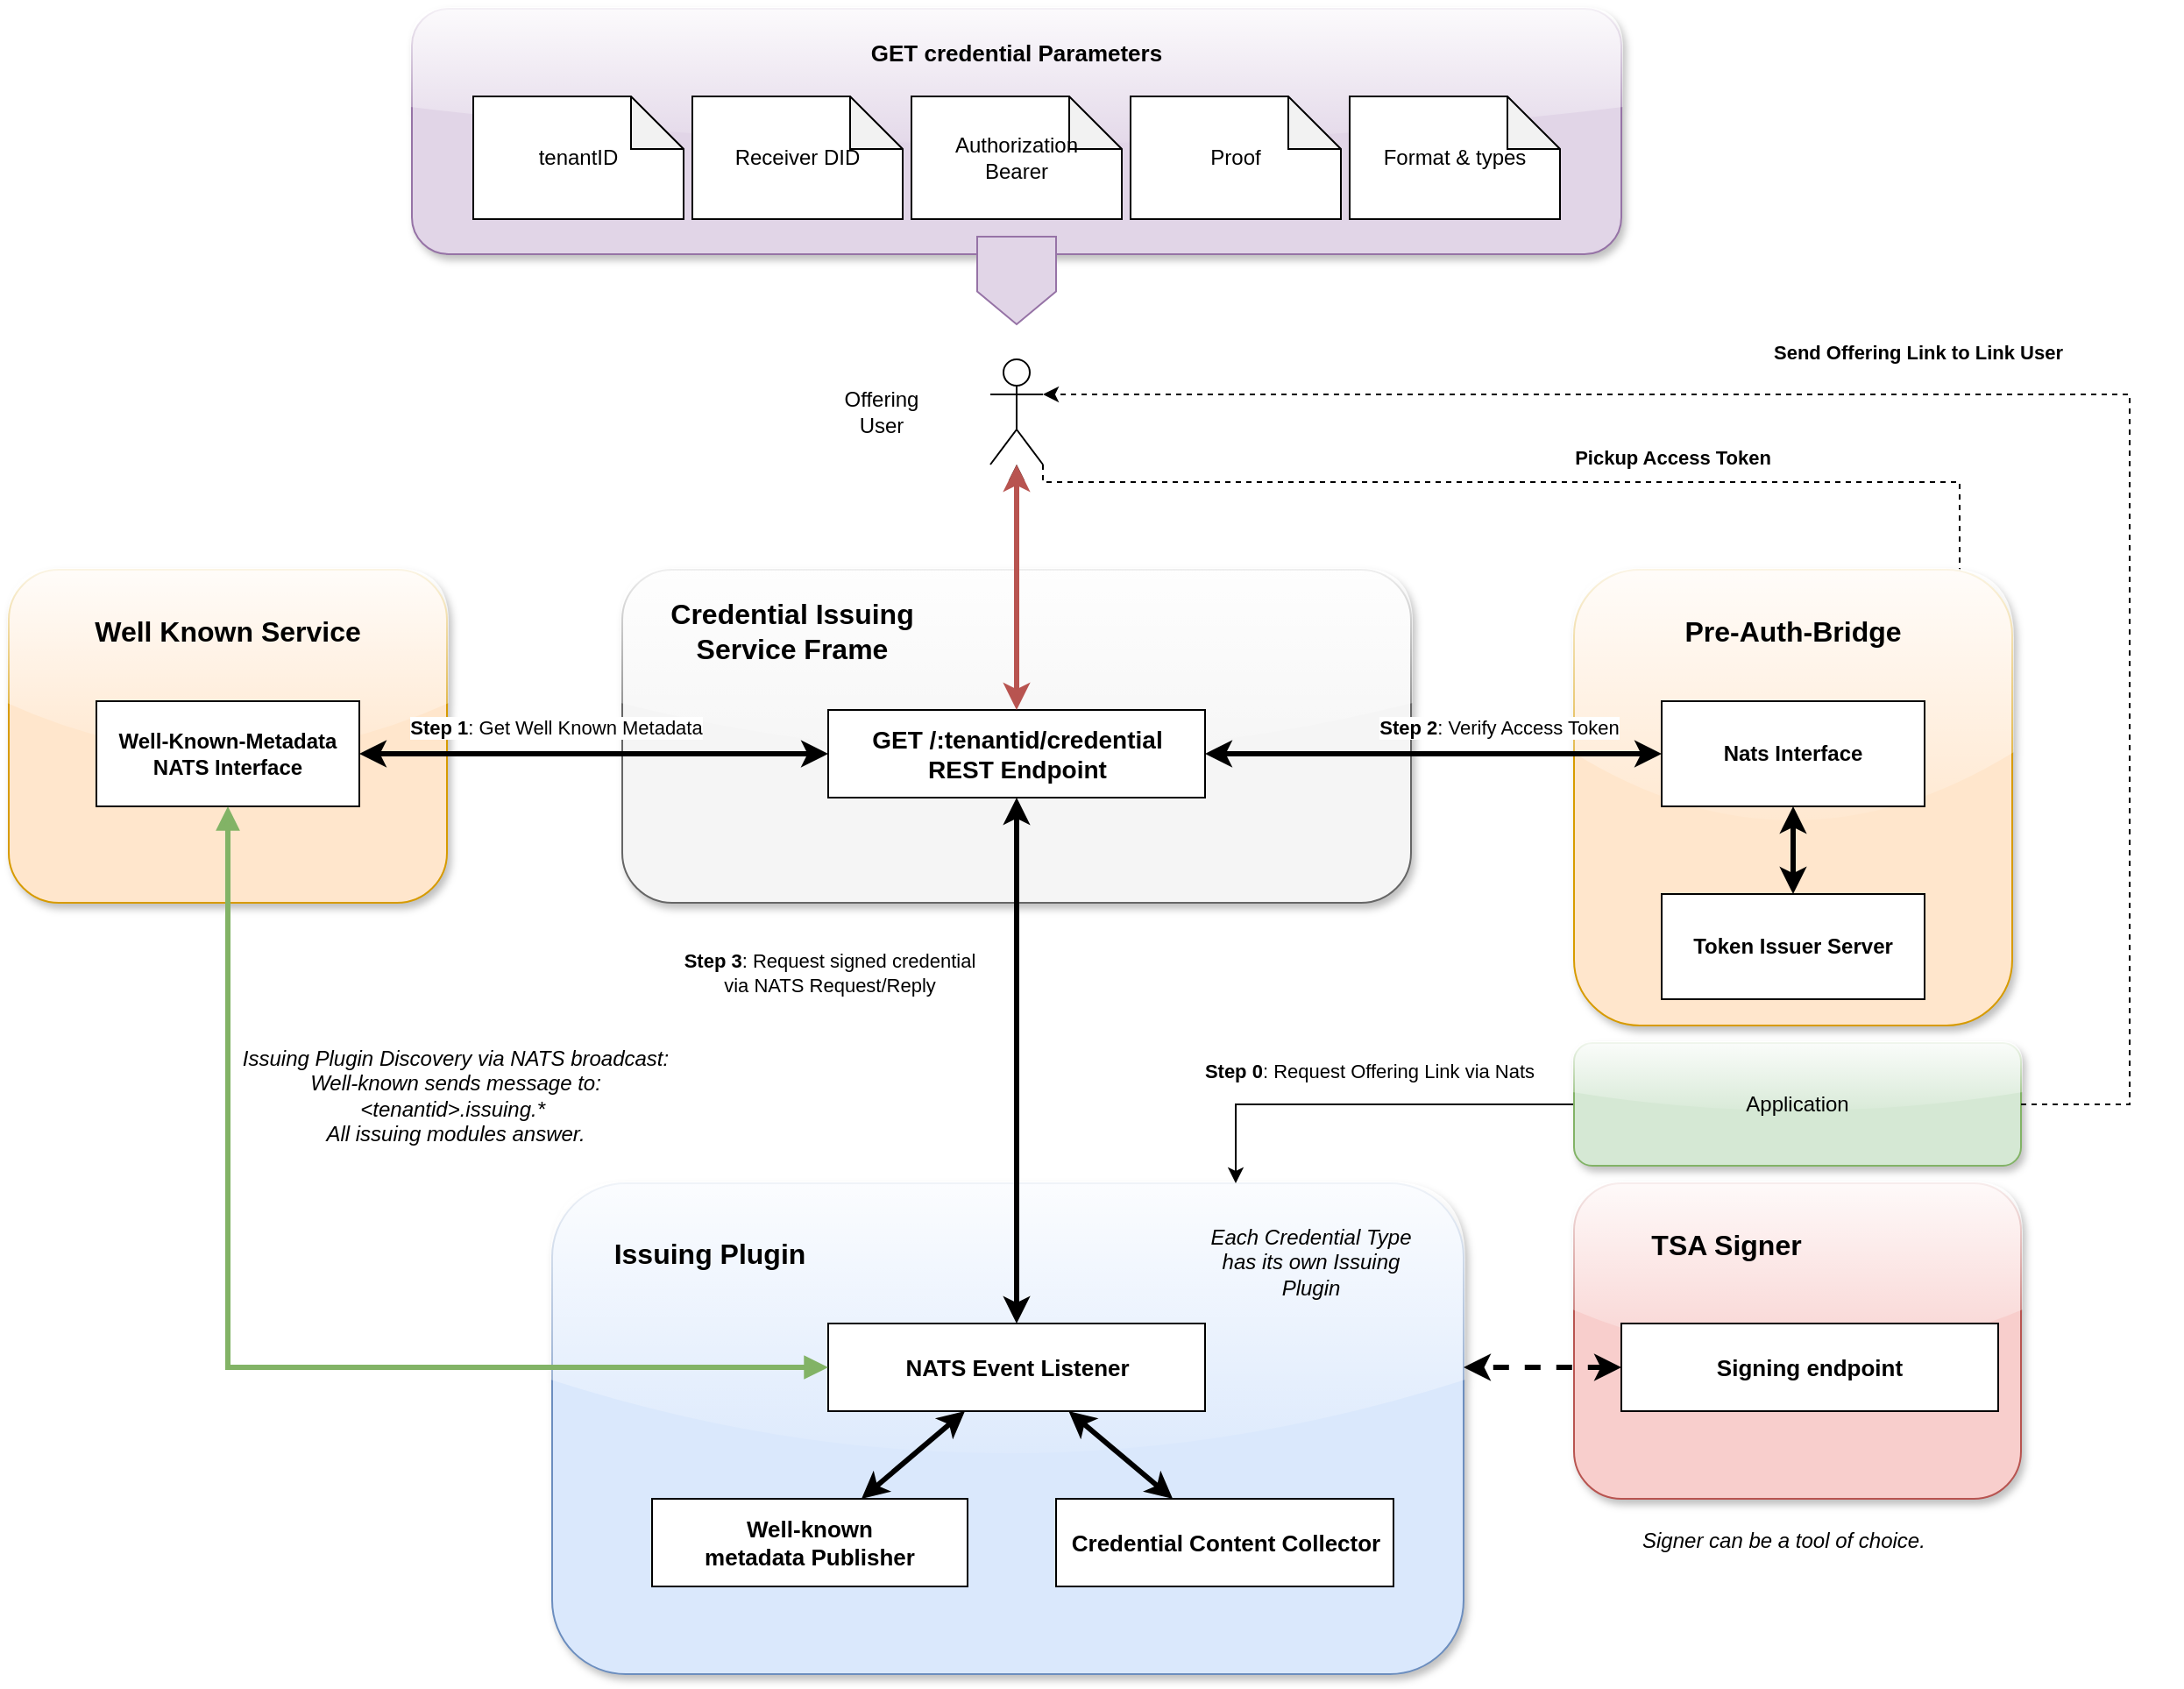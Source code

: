 <mxfile version="24.4.0" type="device" pages="2">
  <diagram name="Overview" id="RMsGlZngZirzZ2NLVtrP">
    <mxGraphModel dx="1198" dy="881" grid="1" gridSize="10" guides="1" tooltips="1" connect="1" arrows="1" fold="1" page="1" pageScale="1" pageWidth="827" pageHeight="1169" math="0" shadow="0">
      <root>
        <mxCell id="0" />
        <mxCell id="1" parent="0" />
        <mxCell id="tOLYHJkQhkSjhKpgmJGZ-7" value="" style="rounded=1;whiteSpace=wrap;html=1;fillColor=#f8cecc;strokeColor=#b85450;glass=1;shadow=1;" parent="1" vertex="1">
          <mxGeometry x="1193" y="730" width="255" height="180" as="geometry" />
        </mxCell>
        <mxCell id="4YQ4xRSqWi1CU64gh57Y-46" value="" style="rounded=1;whiteSpace=wrap;html=1;fillColor=#e1d5e7;strokeColor=#9673a6;glass=1;shadow=1;" parent="1" vertex="1">
          <mxGeometry x="530" y="60" width="690" height="140" as="geometry" />
        </mxCell>
        <mxCell id="4YQ4xRSqWi1CU64gh57Y-1" value="" style="rounded=1;whiteSpace=wrap;html=1;fillColor=#ffe6cc;strokeColor=#d79b00;glass=1;shadow=1;" parent="1" vertex="1">
          <mxGeometry x="300" y="380" width="250" height="190" as="geometry" />
        </mxCell>
        <mxCell id="tOLYHJkQhkSjhKpgmJGZ-11" value="" style="edgeStyle=orthogonalEdgeStyle;rounded=0;orthogonalLoop=1;jettySize=auto;html=1;" parent="1" source="4YQ4xRSqWi1CU64gh57Y-2" target="4YQ4xRSqWi1CU64gh57Y-14" edge="1">
          <mxGeometry relative="1" as="geometry" />
        </mxCell>
        <mxCell id="4YQ4xRSqWi1CU64gh57Y-2" value="" style="rounded=1;whiteSpace=wrap;html=1;fillColor=#f5f5f5;fontColor=#333333;strokeColor=#666666;glass=1;shadow=1;" parent="1" vertex="1">
          <mxGeometry x="650" y="380" width="450" height="190" as="geometry" />
        </mxCell>
        <mxCell id="4YQ4xRSqWi1CU64gh57Y-3" value="" style="rounded=1;whiteSpace=wrap;html=1;fillColor=#dae8fc;strokeColor=#6c8ebf;glass=1;shadow=1;" parent="1" vertex="1">
          <mxGeometry x="610" y="730" width="520" height="280" as="geometry" />
        </mxCell>
        <mxCell id="4YQ4xRSqWi1CU64gh57Y-5" value="&lt;b&gt;&lt;font style=&quot;font-size: 16px;&quot;&gt;Well Known Service&lt;/font&gt;&lt;/b&gt;" style="text;html=1;strokeColor=none;fillColor=none;align=center;verticalAlign=middle;whiteSpace=wrap;rounded=0;" parent="1" vertex="1">
          <mxGeometry x="345" y="390" width="160" height="50" as="geometry" />
        </mxCell>
        <mxCell id="4YQ4xRSqWi1CU64gh57Y-6" value="&lt;b&gt;&lt;font style=&quot;font-size: 16px;&quot;&gt;Credential Issuing Service Frame&lt;/font&gt;&lt;/b&gt;" style="text;html=1;strokeColor=none;fillColor=none;align=center;verticalAlign=middle;whiteSpace=wrap;rounded=0;" parent="1" vertex="1">
          <mxGeometry x="667" y="390" width="160" height="50" as="geometry" />
        </mxCell>
        <mxCell id="4YQ4xRSqWi1CU64gh57Y-8" value="&lt;b&gt;&lt;font style=&quot;font-size: 16px;&quot;&gt;Issuing Plugin&lt;/font&gt;&lt;/b&gt;" style="text;html=1;strokeColor=none;fillColor=none;align=center;verticalAlign=middle;whiteSpace=wrap;rounded=0;" parent="1" vertex="1">
          <mxGeometry x="620" y="745" width="160" height="50" as="geometry" />
        </mxCell>
        <mxCell id="4YQ4xRSqWi1CU64gh57Y-9" value="&lt;b&gt;Well-Known-Metadata&lt;br&gt;NATS Interface&lt;/b&gt;" style="rounded=0;whiteSpace=wrap;html=1;" parent="1" vertex="1">
          <mxGeometry x="350" y="455" width="150" height="60" as="geometry" />
        </mxCell>
        <mxCell id="hhLMffct9CrnxvGc6hB4-2" style="edgeStyle=orthogonalEdgeStyle;rounded=0;orthogonalLoop=1;jettySize=auto;html=1;exitX=0.75;exitY=0;exitDx=0;exitDy=0;entryX=0;entryY=0.5;entryDx=0;entryDy=0;startArrow=classic;startFill=1;endArrow=none;endFill=0;" parent="1" source="4YQ4xRSqWi1CU64gh57Y-3" target="hhLMffct9CrnxvGc6hB4-1" edge="1">
          <mxGeometry relative="1" as="geometry" />
        </mxCell>
        <mxCell id="4YQ4xRSqWi1CU64gh57Y-10" value="&lt;b&gt;&lt;font style=&quot;font-size: 14px;&quot;&gt;GET /:tenantid/credential&lt;br&gt;REST Endpoint&lt;br&gt;&lt;/font&gt;&lt;/b&gt;" style="rounded=0;whiteSpace=wrap;html=1;" parent="1" vertex="1">
          <mxGeometry x="767.5" y="460" width="215" height="50" as="geometry" />
        </mxCell>
        <mxCell id="4YQ4xRSqWi1CU64gh57Y-11" value="" style="endArrow=classic;startArrow=classic;html=1;rounded=0;strokeWidth=3;" parent="1" source="4YQ4xRSqWi1CU64gh57Y-9" target="4YQ4xRSqWi1CU64gh57Y-10" edge="1">
          <mxGeometry width="50" height="50" relative="1" as="geometry">
            <mxPoint x="600" y="510" as="sourcePoint" />
            <mxPoint x="650" y="460" as="targetPoint" />
          </mxGeometry>
        </mxCell>
        <mxCell id="4YQ4xRSqWi1CU64gh57Y-12" value="&lt;b&gt;Step 1&lt;/b&gt;: Get Well Known Metadata" style="edgeLabel;html=1;align=center;verticalAlign=middle;resizable=0;points=[];" parent="4YQ4xRSqWi1CU64gh57Y-11" vertex="1" connectable="0">
          <mxGeometry x="-0.224" relative="1" as="geometry">
            <mxPoint x="8" y="-15" as="offset" />
          </mxGeometry>
        </mxCell>
        <mxCell id="tQxXZS1BUMnkkjtNzTs6-3" style="edgeStyle=orthogonalEdgeStyle;rounded=0;orthogonalLoop=1;jettySize=auto;html=1;exitX=1;exitY=1;exitDx=0;exitDy=0;exitPerimeter=0;entryX=1;entryY=0.5;entryDx=0;entryDy=0;dashed=1;" parent="1" source="4YQ4xRSqWi1CU64gh57Y-14" target="4YQ4xRSqWi1CU64gh57Y-51" edge="1">
          <mxGeometry relative="1" as="geometry">
            <Array as="points">
              <mxPoint x="890" y="330" />
              <mxPoint x="1413" y="330" />
              <mxPoint x="1413" y="485" />
            </Array>
          </mxGeometry>
        </mxCell>
        <mxCell id="4YQ4xRSqWi1CU64gh57Y-14" value="" style="shape=umlActor;verticalLabelPosition=bottom;verticalAlign=top;html=1;outlineConnect=0;" parent="1" vertex="1">
          <mxGeometry x="860" y="260" width="30" height="60" as="geometry" />
        </mxCell>
        <mxCell id="4YQ4xRSqWi1CU64gh57Y-29" value="&lt;b&gt;&lt;font style=&quot;font-size: 13px;&quot;&gt;NATS Event Listener&lt;/font&gt;&lt;/b&gt;" style="rounded=0;whiteSpace=wrap;html=1;" parent="1" vertex="1">
          <mxGeometry x="767.5" y="810" width="215" height="50" as="geometry" />
        </mxCell>
        <mxCell id="4YQ4xRSqWi1CU64gh57Y-37" value="&lt;b&gt;&lt;font style=&quot;font-size: 13px;&quot;&gt;Signing endpoint&lt;/font&gt;&lt;/b&gt;" style="rounded=0;whiteSpace=wrap;html=1;" parent="1" vertex="1">
          <mxGeometry x="1220" y="810" width="215" height="50" as="geometry" />
        </mxCell>
        <mxCell id="4YQ4xRSqWi1CU64gh57Y-39" value="" style="endArrow=classic;startArrow=classic;html=1;rounded=0;strokeWidth=3;dashed=1;" parent="1" source="4YQ4xRSqWi1CU64gh57Y-37" edge="1">
          <mxGeometry width="50" height="50" relative="1" as="geometry">
            <mxPoint x="550" y="830" as="sourcePoint" />
            <mxPoint x="1130" y="835" as="targetPoint" />
          </mxGeometry>
        </mxCell>
        <mxCell id="4YQ4xRSqWi1CU64gh57Y-40" value="Authorization&lt;br&gt;Bearer" style="shape=note;whiteSpace=wrap;html=1;backgroundOutline=1;darkOpacity=0.05;" parent="1" vertex="1">
          <mxGeometry x="815" y="110" width="120" height="70" as="geometry" />
        </mxCell>
        <mxCell id="4YQ4xRSqWi1CU64gh57Y-41" value="Format &amp;amp; types" style="shape=note;whiteSpace=wrap;html=1;backgroundOutline=1;darkOpacity=0.05;" parent="1" vertex="1">
          <mxGeometry x="1065" y="110" width="120" height="70" as="geometry" />
        </mxCell>
        <mxCell id="4YQ4xRSqWi1CU64gh57Y-42" value="Proof" style="shape=note;whiteSpace=wrap;html=1;backgroundOutline=1;darkOpacity=0.05;" parent="1" vertex="1">
          <mxGeometry x="940" y="110" width="120" height="70" as="geometry" />
        </mxCell>
        <mxCell id="4YQ4xRSqWi1CU64gh57Y-44" value="Receiver DID" style="shape=note;whiteSpace=wrap;html=1;backgroundOutline=1;darkOpacity=0.05;" parent="1" vertex="1">
          <mxGeometry x="690" y="110" width="120" height="70" as="geometry" />
        </mxCell>
        <mxCell id="4YQ4xRSqWi1CU64gh57Y-45" value="tenantID" style="shape=note;whiteSpace=wrap;html=1;backgroundOutline=1;darkOpacity=0.05;" parent="1" vertex="1">
          <mxGeometry x="565" y="110" width="120" height="70" as="geometry" />
        </mxCell>
        <mxCell id="4YQ4xRSqWi1CU64gh57Y-47" value="" style="shape=offPageConnector;whiteSpace=wrap;html=1;fillColor=#e1d5e7;strokeColor=#9673a6;" parent="1" vertex="1">
          <mxGeometry x="852.5" y="190" width="45" height="50" as="geometry" />
        </mxCell>
        <mxCell id="4YQ4xRSqWi1CU64gh57Y-48" value="&lt;b&gt;&lt;font style=&quot;font-size: 13px;&quot;&gt;GET credential Parameters&lt;/font&gt;&lt;/b&gt;" style="text;html=1;strokeColor=none;fillColor=none;align=center;verticalAlign=middle;whiteSpace=wrap;rounded=0;" parent="1" vertex="1">
          <mxGeometry x="750" y="70" width="250" height="30" as="geometry" />
        </mxCell>
        <mxCell id="4YQ4xRSqWi1CU64gh57Y-49" value="" style="rounded=1;whiteSpace=wrap;html=1;fillColor=#ffe6cc;strokeColor=#d79b00;glass=1;shadow=1;" parent="1" vertex="1">
          <mxGeometry x="1193" y="380" width="250" height="260" as="geometry" />
        </mxCell>
        <mxCell id="4YQ4xRSqWi1CU64gh57Y-50" value="&lt;b&gt;&lt;font style=&quot;font-size: 16px;&quot;&gt;Pre-Auth-Bridge&lt;/font&gt;&lt;/b&gt;" style="text;html=1;strokeColor=none;fillColor=none;align=center;verticalAlign=middle;whiteSpace=wrap;rounded=0;" parent="1" vertex="1">
          <mxGeometry x="1238" y="390" width="160" height="50" as="geometry" />
        </mxCell>
        <mxCell id="4YQ4xRSqWi1CU64gh57Y-51" value="&lt;b&gt;Nats Interface&lt;/b&gt;" style="rounded=0;whiteSpace=wrap;html=1;" parent="1" vertex="1">
          <mxGeometry x="1243" y="455" width="150" height="60" as="geometry" />
        </mxCell>
        <mxCell id="4YQ4xRSqWi1CU64gh57Y-52" value="" style="endArrow=classic;startArrow=classic;html=1;rounded=0;strokeWidth=3;fillColor=#f8cecc;strokeColor=#000000;" parent="1" source="4YQ4xRSqWi1CU64gh57Y-51" target="4YQ4xRSqWi1CU64gh57Y-10" edge="1">
          <mxGeometry width="50" height="50" relative="1" as="geometry">
            <mxPoint x="410" y="495" as="sourcePoint" />
            <mxPoint x="778" y="495" as="targetPoint" />
          </mxGeometry>
        </mxCell>
        <mxCell id="4YQ4xRSqWi1CU64gh57Y-53" value="&lt;b&gt;Step 2&lt;/b&gt;: Verify Access Token" style="edgeLabel;html=1;align=center;verticalAlign=middle;resizable=0;points=[];" parent="4YQ4xRSqWi1CU64gh57Y-52" vertex="1" connectable="0">
          <mxGeometry x="-0.224" relative="1" as="geometry">
            <mxPoint x="8" y="-15" as="offset" />
          </mxGeometry>
        </mxCell>
        <mxCell id="4YQ4xRSqWi1CU64gh57Y-54" value="&lt;b&gt;Token Issuer Server&lt;/b&gt;" style="rounded=0;whiteSpace=wrap;html=1;" parent="1" vertex="1">
          <mxGeometry x="1243" y="565" width="150" height="60" as="geometry" />
        </mxCell>
        <mxCell id="4YQ4xRSqWi1CU64gh57Y-57" value="" style="endArrow=classic;startArrow=classic;html=1;rounded=0;strokeWidth=3;" parent="1" source="4YQ4xRSqWi1CU64gh57Y-54" target="4YQ4xRSqWi1CU64gh57Y-51" edge="1">
          <mxGeometry width="50" height="50" relative="1" as="geometry">
            <mxPoint x="1878" y="680" as="sourcePoint" />
            <mxPoint x="1878" y="630" as="targetPoint" />
          </mxGeometry>
        </mxCell>
        <mxCell id="tOLYHJkQhkSjhKpgmJGZ-1" value="&lt;b&gt;&lt;font style=&quot;font-size: 13px;&quot;&gt;Credential Content Collector&lt;/font&gt;&lt;/b&gt;" style="rounded=0;whiteSpace=wrap;html=1;" parent="1" vertex="1">
          <mxGeometry x="897.5" y="910" width="192.5" height="50" as="geometry" />
        </mxCell>
        <mxCell id="tOLYHJkQhkSjhKpgmJGZ-2" value="" style="endArrow=classic;startArrow=classic;html=1;rounded=0;strokeWidth=3;" parent="1" source="tOLYHJkQhkSjhKpgmJGZ-1" target="4YQ4xRSqWi1CU64gh57Y-29" edge="1">
          <mxGeometry width="50" height="50" relative="1" as="geometry">
            <mxPoint x="780" y="940" as="sourcePoint" />
            <mxPoint x="857" y="870" as="targetPoint" />
          </mxGeometry>
        </mxCell>
        <mxCell id="tOLYHJkQhkSjhKpgmJGZ-3" value="" style="endArrow=classic;startArrow=classic;html=1;rounded=0;strokeWidth=3;fillColor=#f8cecc;strokeColor=#000000;" parent="1" source="4YQ4xRSqWi1CU64gh57Y-29" target="4YQ4xRSqWi1CU64gh57Y-10" edge="1">
          <mxGeometry width="50" height="50" relative="1" as="geometry">
            <mxPoint x="404" y="705" as="sourcePoint" />
            <mxPoint x="828" y="520" as="targetPoint" />
          </mxGeometry>
        </mxCell>
        <mxCell id="tOLYHJkQhkSjhKpgmJGZ-4" value="&lt;b&gt;Step 3&lt;/b&gt;: Request signed credential&lt;br&gt;via NATS Request/Reply" style="edgeLabel;html=1;align=center;verticalAlign=middle;resizable=0;points=[];" parent="tOLYHJkQhkSjhKpgmJGZ-3" vertex="1" connectable="0">
          <mxGeometry x="-0.224" relative="1" as="geometry">
            <mxPoint x="-107" y="-84" as="offset" />
          </mxGeometry>
        </mxCell>
        <mxCell id="tOLYHJkQhkSjhKpgmJGZ-6" value="&lt;i&gt;Each Credential Type has its own Issuing Plugin&lt;/i&gt;" style="text;html=1;strokeColor=none;fillColor=none;align=center;verticalAlign=middle;whiteSpace=wrap;rounded=0;" parent="1" vertex="1">
          <mxGeometry x="982.5" y="755" width="120" height="40" as="geometry" />
        </mxCell>
        <mxCell id="tOLYHJkQhkSjhKpgmJGZ-8" value="&lt;b&gt;&lt;font style=&quot;font-size: 16px;&quot;&gt;TSA Signer&lt;/font&gt;&lt;/b&gt;" style="text;html=1;strokeColor=none;fillColor=none;align=center;verticalAlign=middle;whiteSpace=wrap;rounded=0;" parent="1" vertex="1">
          <mxGeometry x="1200" y="740" width="160" height="50" as="geometry" />
        </mxCell>
        <mxCell id="tOLYHJkQhkSjhKpgmJGZ-9" value="" style="endArrow=classic;startArrow=classic;html=1;rounded=0;strokeWidth=3;fillColor=#f8cecc;strokeColor=#b85450;" parent="1" source="4YQ4xRSqWi1CU64gh57Y-10" target="4YQ4xRSqWi1CU64gh57Y-14" edge="1">
          <mxGeometry width="50" height="50" relative="1" as="geometry">
            <mxPoint x="1280" y="570" as="sourcePoint" />
            <mxPoint x="1280" y="270" as="targetPoint" />
          </mxGeometry>
        </mxCell>
        <mxCell id="tOLYHJkQhkSjhKpgmJGZ-12" value="" style="endArrow=block;html=1;rounded=0;strokeWidth=3;fillColor=#d5e8d4;strokeColor=#82b366;startArrow=block;startFill=1;endFill=1;entryX=0.5;entryY=1;entryDx=0;entryDy=0;" parent="1" source="4YQ4xRSqWi1CU64gh57Y-29" target="4YQ4xRSqWi1CU64gh57Y-9" edge="1">
          <mxGeometry width="50" height="50" relative="1" as="geometry">
            <mxPoint x="460" y="1020" as="sourcePoint" />
            <mxPoint x="510" y="970" as="targetPoint" />
            <Array as="points">
              <mxPoint x="425" y="835" />
            </Array>
          </mxGeometry>
        </mxCell>
        <mxCell id="tOLYHJkQhkSjhKpgmJGZ-13" value="&lt;b&gt;&lt;font style=&quot;font-size: 13px;&quot;&gt;Well-known&lt;br&gt;metadata Publisher&lt;br&gt;&lt;/font&gt;&lt;/b&gt;" style="rounded=0;whiteSpace=wrap;html=1;" parent="1" vertex="1">
          <mxGeometry x="667" y="910" width="180" height="50" as="geometry" />
        </mxCell>
        <mxCell id="tOLYHJkQhkSjhKpgmJGZ-15" value="&lt;i&gt;Issuing Plugin Discovery via NATS broadcast:&lt;br&gt;Well-known sends message to: &amp;lt;tenantid&amp;gt;.issuing.*&amp;nbsp;&lt;br&gt;All issuing modules answer.&lt;/i&gt;" style="text;html=1;strokeColor=none;fillColor=none;align=center;verticalAlign=middle;whiteSpace=wrap;rounded=0;" parent="1" vertex="1">
          <mxGeometry x="425" y="640" width="260" height="80" as="geometry" />
        </mxCell>
        <mxCell id="tOLYHJkQhkSjhKpgmJGZ-16" value="" style="endArrow=classic;startArrow=classic;html=1;rounded=0;strokeWidth=3;" parent="1" source="tOLYHJkQhkSjhKpgmJGZ-13" target="4YQ4xRSqWi1CU64gh57Y-29" edge="1">
          <mxGeometry width="50" height="50" relative="1" as="geometry">
            <mxPoint x="974" y="920" as="sourcePoint" />
            <mxPoint x="915" y="870" as="targetPoint" />
          </mxGeometry>
        </mxCell>
        <mxCell id="hhLMffct9CrnxvGc6hB4-1" value="Application" style="rounded=1;whiteSpace=wrap;html=1;fillColor=#d5e8d4;strokeColor=#82b366;glass=1;shadow=1;" parent="1" vertex="1">
          <mxGeometry x="1193" y="650" width="255" height="70" as="geometry" />
        </mxCell>
        <mxCell id="hhLMffct9CrnxvGc6hB4-3" value="&lt;b&gt;Step 0&lt;/b&gt;: Request Offering Link via Nats" style="edgeLabel;html=1;align=center;verticalAlign=middle;resizable=0;points=[];" parent="1" vertex="1" connectable="0">
          <mxGeometry x="827" y="639.999" as="geometry">
            <mxPoint x="249" y="26" as="offset" />
          </mxGeometry>
        </mxCell>
        <mxCell id="hhLMffct9CrnxvGc6hB4-4" style="edgeStyle=orthogonalEdgeStyle;rounded=0;orthogonalLoop=1;jettySize=auto;html=1;exitX=1;exitY=0.5;exitDx=0;exitDy=0;entryX=1;entryY=0.333;entryDx=0;entryDy=0;entryPerimeter=0;dashed=1;" parent="1" source="hhLMffct9CrnxvGc6hB4-1" target="4YQ4xRSqWi1CU64gh57Y-14" edge="1">
          <mxGeometry relative="1" as="geometry">
            <Array as="points">
              <mxPoint x="1510" y="685" />
              <mxPoint x="1510" y="280" />
            </Array>
          </mxGeometry>
        </mxCell>
        <mxCell id="hhLMffct9CrnxvGc6hB4-5" value="&lt;b&gt;Send Offering Link to Link User&lt;/b&gt;" style="edgeLabel;html=1;align=center;verticalAlign=middle;resizable=0;points=[];" parent="1" vertex="1" connectable="0">
          <mxGeometry x="1140" y="229.999" as="geometry">
            <mxPoint x="249" y="26" as="offset" />
          </mxGeometry>
        </mxCell>
        <mxCell id="hhLMffct9CrnxvGc6hB4-6" value="Offering User" style="text;html=1;align=center;verticalAlign=middle;whiteSpace=wrap;rounded=0;" parent="1" vertex="1">
          <mxGeometry x="767.5" y="275" width="60" height="30" as="geometry" />
        </mxCell>
        <mxCell id="tQxXZS1BUMnkkjtNzTs6-2" value="&lt;div style=&quot;text-align: center;&quot;&gt;&lt;span style=&quot;background-color: initial;&quot;&gt;&lt;i&gt;Signer can be a tool of choice.&lt;/i&gt;&lt;/span&gt;&lt;/div&gt;" style="text;whiteSpace=wrap;html=1;" parent="1" vertex="1">
          <mxGeometry x="1230" y="920" width="310" height="70" as="geometry" />
        </mxCell>
        <mxCell id="tQxXZS1BUMnkkjtNzTs6-4" value="&lt;b&gt;Pickup Access Token&lt;/b&gt;" style="edgeLabel;html=1;align=center;verticalAlign=middle;resizable=0;points=[];" parent="1" vertex="1" connectable="0">
          <mxGeometry x="1000" y="289.999" as="geometry">
            <mxPoint x="249" y="26" as="offset" />
          </mxGeometry>
        </mxCell>
      </root>
    </mxGraphModel>
  </diagram>
  <diagram id="7huM8baHEKQRq61DNQVu" name="Plugins">
    <mxGraphModel dx="826" dy="608" grid="1" gridSize="10" guides="1" tooltips="1" connect="1" arrows="1" fold="1" page="1" pageScale="1" pageWidth="827" pageHeight="1169" math="0" shadow="0">
      <root>
        <mxCell id="0" />
        <mxCell id="1" parent="0" />
        <mxCell id="BWr-EJGkrfgkZ46jm4H9-3" style="edgeStyle=orthogonalEdgeStyle;rounded=0;orthogonalLoop=1;jettySize=auto;html=1;exitX=0.75;exitY=0;exitDx=0;exitDy=0;entryX=0.75;entryY=1;entryDx=0;entryDy=0;" edge="1" parent="1" source="2AMFZfs74D3CgK9bX-jz-1" target="2AMFZfs74D3CgK9bX-jz-6">
          <mxGeometry relative="1" as="geometry" />
        </mxCell>
        <mxCell id="BWr-EJGkrfgkZ46jm4H9-9" style="edgeStyle=orthogonalEdgeStyle;rounded=0;orthogonalLoop=1;jettySize=auto;html=1;exitX=0.5;exitY=1;exitDx=0;exitDy=0;entryX=0.5;entryY=0;entryDx=0;entryDy=0;startArrow=classic;startFill=1;" edge="1" parent="1" source="2AMFZfs74D3CgK9bX-jz-1" target="BWr-EJGkrfgkZ46jm4H9-7">
          <mxGeometry relative="1" as="geometry" />
        </mxCell>
        <mxCell id="2AMFZfs74D3CgK9bX-jz-1" value="" style="rounded=1;whiteSpace=wrap;html=1;glass=1;shadow=1;fillColor=#f5f5f5;fontColor=#333333;strokeColor=#666666;" vertex="1" parent="1">
          <mxGeometry x="254" y="250" width="160" height="130" as="geometry" />
        </mxCell>
        <mxCell id="2AMFZfs74D3CgK9bX-jz-3" value="" style="endArrow=classic;html=1;rounded=0;entryX=0.5;entryY=1;entryDx=0;entryDy=0;exitX=0.25;exitY=0;exitDx=0;exitDy=0;" edge="1" parent="1" source="2AMFZfs74D3CgK9bX-jz-1">
          <mxGeometry width="50" height="50" relative="1" as="geometry">
            <mxPoint x="350" y="410" as="sourcePoint" />
            <mxPoint x="294" y="190" as="targetPoint" />
          </mxGeometry>
        </mxCell>
        <mxCell id="2AMFZfs74D3CgK9bX-jz-4" value="&lt;i&gt;Publishes Metadata to Nats&lt;/i&gt;" style="text;html=1;align=center;verticalAlign=middle;whiteSpace=wrap;rounded=0;" vertex="1" parent="1">
          <mxGeometry x="230" y="200" width="60" height="30" as="geometry" />
        </mxCell>
        <mxCell id="BWr-EJGkrfgkZ46jm4H9-2" style="edgeStyle=orthogonalEdgeStyle;rounded=0;orthogonalLoop=1;jettySize=auto;html=1;exitX=0.5;exitY=1;exitDx=0;exitDy=0;" edge="1" parent="1" source="2AMFZfs74D3CgK9bX-jz-6" target="2AMFZfs74D3CgK9bX-jz-1">
          <mxGeometry relative="1" as="geometry" />
        </mxCell>
        <mxCell id="2AMFZfs74D3CgK9bX-jz-6" value="Nats" style="rounded=1;whiteSpace=wrap;html=1;glass=1;shadow=1;" vertex="1" parent="1">
          <mxGeometry x="256" y="170" width="156" height="20" as="geometry" />
        </mxCell>
        <mxCell id="BWr-EJGkrfgkZ46jm4H9-1" value="Prepared&lt;div&gt;Credentials&lt;/div&gt;" style="shape=cylinder3;whiteSpace=wrap;html=1;boundedLbl=1;backgroundOutline=1;size=15;" vertex="1" parent="1">
          <mxGeometry x="304" y="280" width="60" height="80" as="geometry" />
        </mxCell>
        <mxCell id="BWr-EJGkrfgkZ46jm4H9-4" value="&lt;i&gt;Replies Offering Link&lt;/i&gt;" style="text;html=1;align=center;verticalAlign=middle;whiteSpace=wrap;rounded=0;" vertex="1" parent="1">
          <mxGeometry x="400" y="203" width="60" height="30" as="geometry" />
        </mxCell>
        <mxCell id="BWr-EJGkrfgkZ46jm4H9-5" value="&lt;i&gt;Issues Credential&lt;/i&gt;" style="text;html=1;align=center;verticalAlign=middle;whiteSpace=wrap;rounded=0;" vertex="1" parent="1">
          <mxGeometry x="304" y="197" width="60" height="30" as="geometry" />
        </mxCell>
        <mxCell id="BWr-EJGkrfgkZ46jm4H9-7" value="Optional&lt;div&gt;Endpoints or Interfaces&lt;/div&gt;" style="rounded=1;whiteSpace=wrap;html=1;" vertex="1" parent="1">
          <mxGeometry x="274" y="422" width="120" height="60" as="geometry" />
        </mxCell>
        <mxCell id="BWr-EJGkrfgkZ46jm4H9-8" value="&lt;b&gt;Plugin&lt;/b&gt;" style="text;html=1;align=center;verticalAlign=middle;whiteSpace=wrap;rounded=0;" vertex="1" parent="1">
          <mxGeometry x="354" y="250" width="60" height="30" as="geometry" />
        </mxCell>
      </root>
    </mxGraphModel>
  </diagram>
</mxfile>

